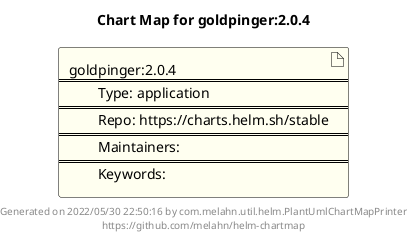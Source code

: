 @startuml
skinparam linetype ortho
skinparam backgroundColor white
skinparam usecaseBorderColor black
skinparam usecaseArrowColor LightSlateGray
skinparam artifactBorderColor black
skinparam artifactArrowColor LightSlateGray

title Chart Map for goldpinger:2.0.4

'There is one referenced Helm Chart
artifact "goldpinger:2.0.4\n====\n\tType: application\n====\n\tRepo: https://charts.helm.sh/stable\n====\n\tMaintainers: \n====\n\tKeywords: " as goldpinger_2_0_4 #Ivory

'There are 0 referenced Docker Images

'Chart Dependencies

center footer Generated on 2022/05/30 22:50:16 by com.melahn.util.helm.PlantUmlChartMapPrinter\nhttps://github.com/melahn/helm-chartmap
@enduml
